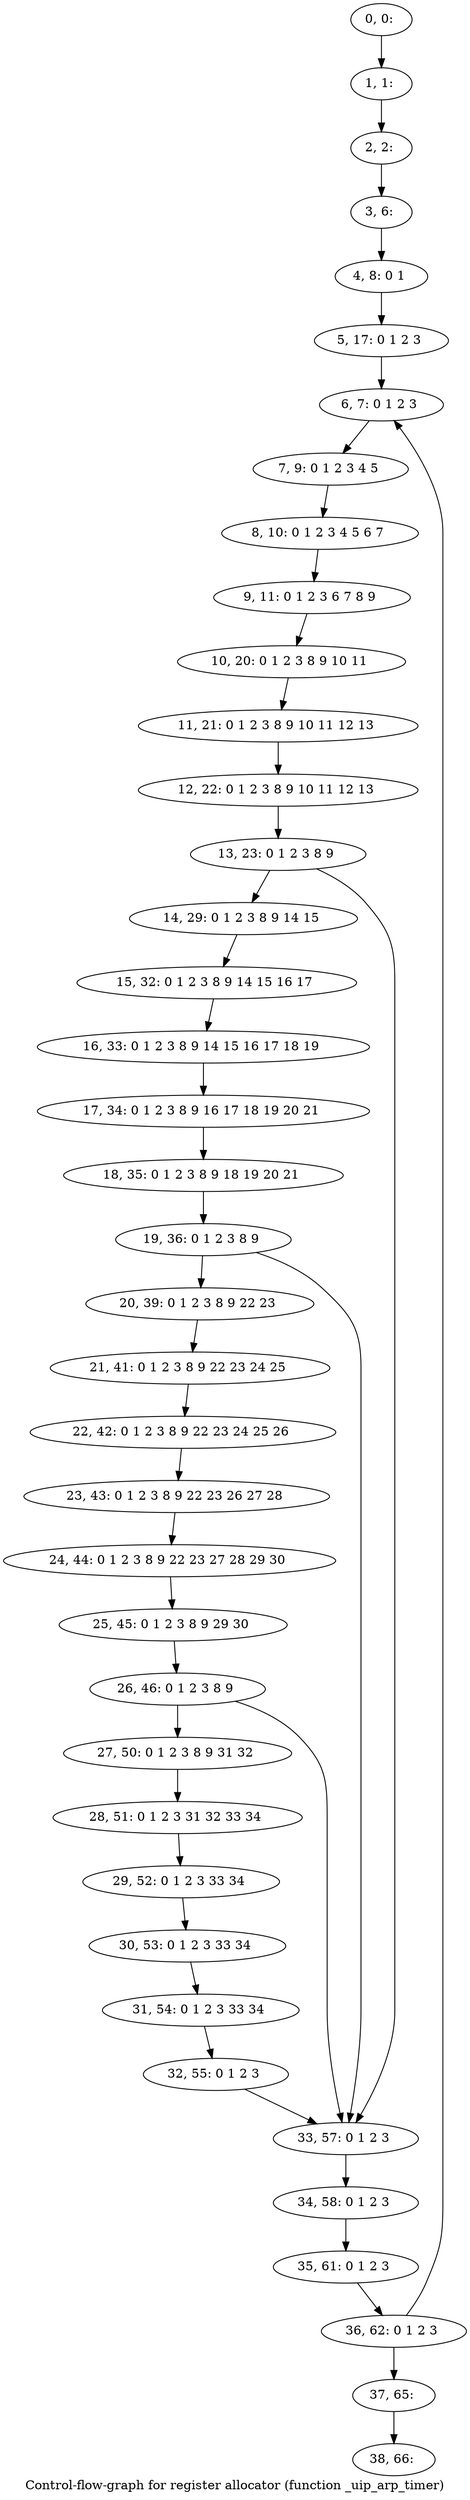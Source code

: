 digraph G {
graph [label="Control-flow-graph for register allocator (function _uip_arp_timer)"]
0[label="0, 0: "];
1[label="1, 1: "];
2[label="2, 2: "];
3[label="3, 6: "];
4[label="4, 8: 0 1 "];
5[label="5, 17: 0 1 2 3 "];
6[label="6, 7: 0 1 2 3 "];
7[label="7, 9: 0 1 2 3 4 5 "];
8[label="8, 10: 0 1 2 3 4 5 6 7 "];
9[label="9, 11: 0 1 2 3 6 7 8 9 "];
10[label="10, 20: 0 1 2 3 8 9 10 11 "];
11[label="11, 21: 0 1 2 3 8 9 10 11 12 13 "];
12[label="12, 22: 0 1 2 3 8 9 10 11 12 13 "];
13[label="13, 23: 0 1 2 3 8 9 "];
14[label="14, 29: 0 1 2 3 8 9 14 15 "];
15[label="15, 32: 0 1 2 3 8 9 14 15 16 17 "];
16[label="16, 33: 0 1 2 3 8 9 14 15 16 17 18 19 "];
17[label="17, 34: 0 1 2 3 8 9 16 17 18 19 20 21 "];
18[label="18, 35: 0 1 2 3 8 9 18 19 20 21 "];
19[label="19, 36: 0 1 2 3 8 9 "];
20[label="20, 39: 0 1 2 3 8 9 22 23 "];
21[label="21, 41: 0 1 2 3 8 9 22 23 24 25 "];
22[label="22, 42: 0 1 2 3 8 9 22 23 24 25 26 "];
23[label="23, 43: 0 1 2 3 8 9 22 23 26 27 28 "];
24[label="24, 44: 0 1 2 3 8 9 22 23 27 28 29 30 "];
25[label="25, 45: 0 1 2 3 8 9 29 30 "];
26[label="26, 46: 0 1 2 3 8 9 "];
27[label="27, 50: 0 1 2 3 8 9 31 32 "];
28[label="28, 51: 0 1 2 3 31 32 33 34 "];
29[label="29, 52: 0 1 2 3 33 34 "];
30[label="30, 53: 0 1 2 3 33 34 "];
31[label="31, 54: 0 1 2 3 33 34 "];
32[label="32, 55: 0 1 2 3 "];
33[label="33, 57: 0 1 2 3 "];
34[label="34, 58: 0 1 2 3 "];
35[label="35, 61: 0 1 2 3 "];
36[label="36, 62: 0 1 2 3 "];
37[label="37, 65: "];
38[label="38, 66: "];
0->1 ;
1->2 ;
2->3 ;
3->4 ;
4->5 ;
5->6 ;
6->7 ;
7->8 ;
8->9 ;
9->10 ;
10->11 ;
11->12 ;
12->13 ;
13->14 ;
13->33 ;
14->15 ;
15->16 ;
16->17 ;
17->18 ;
18->19 ;
19->20 ;
19->33 ;
20->21 ;
21->22 ;
22->23 ;
23->24 ;
24->25 ;
25->26 ;
26->27 ;
26->33 ;
27->28 ;
28->29 ;
29->30 ;
30->31 ;
31->32 ;
32->33 ;
33->34 ;
34->35 ;
35->36 ;
36->37 ;
36->6 ;
37->38 ;
}

